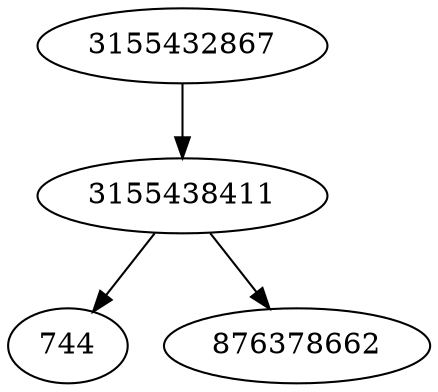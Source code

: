 strict digraph  {
744;
3155438411;
3155432867;
876378662;
3155438411 -> 876378662;
3155438411 -> 744;
3155432867 -> 3155438411;
}
